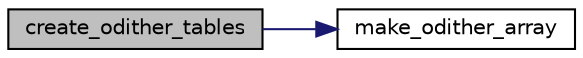 digraph "create_odither_tables"
{
 // LATEX_PDF_SIZE
  bgcolor="transparent";
  edge [fontname="Helvetica",fontsize="10",labelfontname="Helvetica",labelfontsize="10"];
  node [fontname="Helvetica",fontsize="10",shape=record];
  rankdir="LR";
  Node32 [label="create_odither_tables",height=0.2,width=0.4,color="black", fillcolor="grey75", style="filled", fontcolor="black",tooltip=" "];
  Node32 -> Node33 [color="midnightblue",fontsize="10",style="solid"];
  Node33 [label="make_odither_array",height=0.2,width=0.4,color="black",URL="$jquant1_8c.html#a927b20e4c317e67832e2bebd38540618",tooltip=" "];
}
